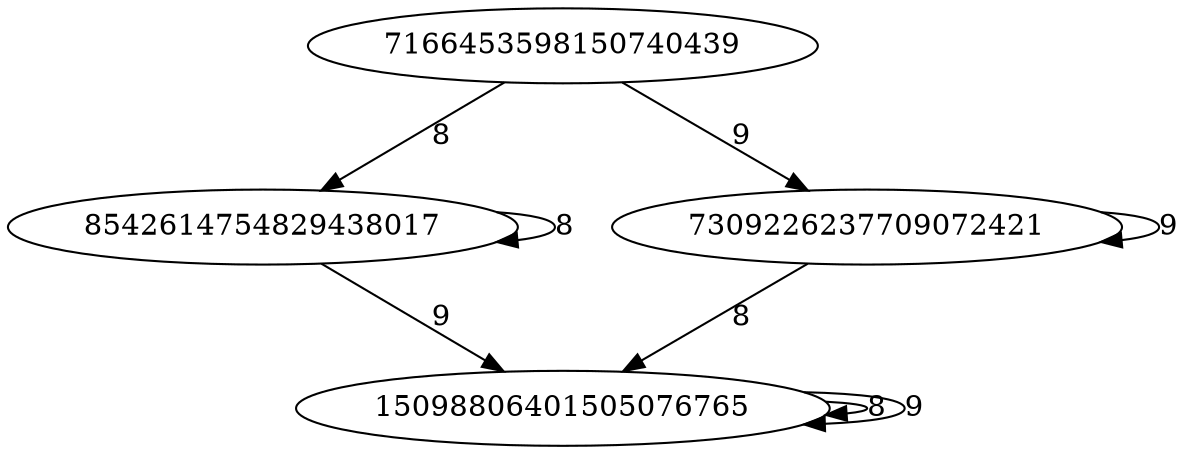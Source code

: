 digraph G {
  7166453598150740439 -> 8542614754829438017 [label="8"];
  7166453598150740439 -> 7309226237709072421 [label="9"];
  7309226237709072421 -> 15098806401505076765 [label="8"];
  7309226237709072421 -> 7309226237709072421 [label="9"];
  8542614754829438017 -> 8542614754829438017 [label="8"];
  8542614754829438017 -> 15098806401505076765 [label="9"];
  15098806401505076765 -> 15098806401505076765 [label="8"];
  15098806401505076765 -> 15098806401505076765 [label="9"];
}
